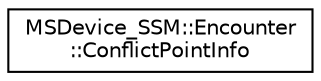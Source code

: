 digraph "Graphical Class Hierarchy"
{
  edge [fontname="Helvetica",fontsize="10",labelfontname="Helvetica",labelfontsize="10"];
  node [fontname="Helvetica",fontsize="10",shape=record];
  rankdir="LR";
  Node0 [label="MSDevice_SSM::Encounter\l::ConflictPointInfo",height=0.2,width=0.4,color="black", fillcolor="white", style="filled",URL="$d1/d4d/struct_m_s_device___s_s_m_1_1_encounter_1_1_conflict_point_info.html",tooltip="ConflictPointInfo stores some information on a specific conflict point (used to store information on ..."];
}
